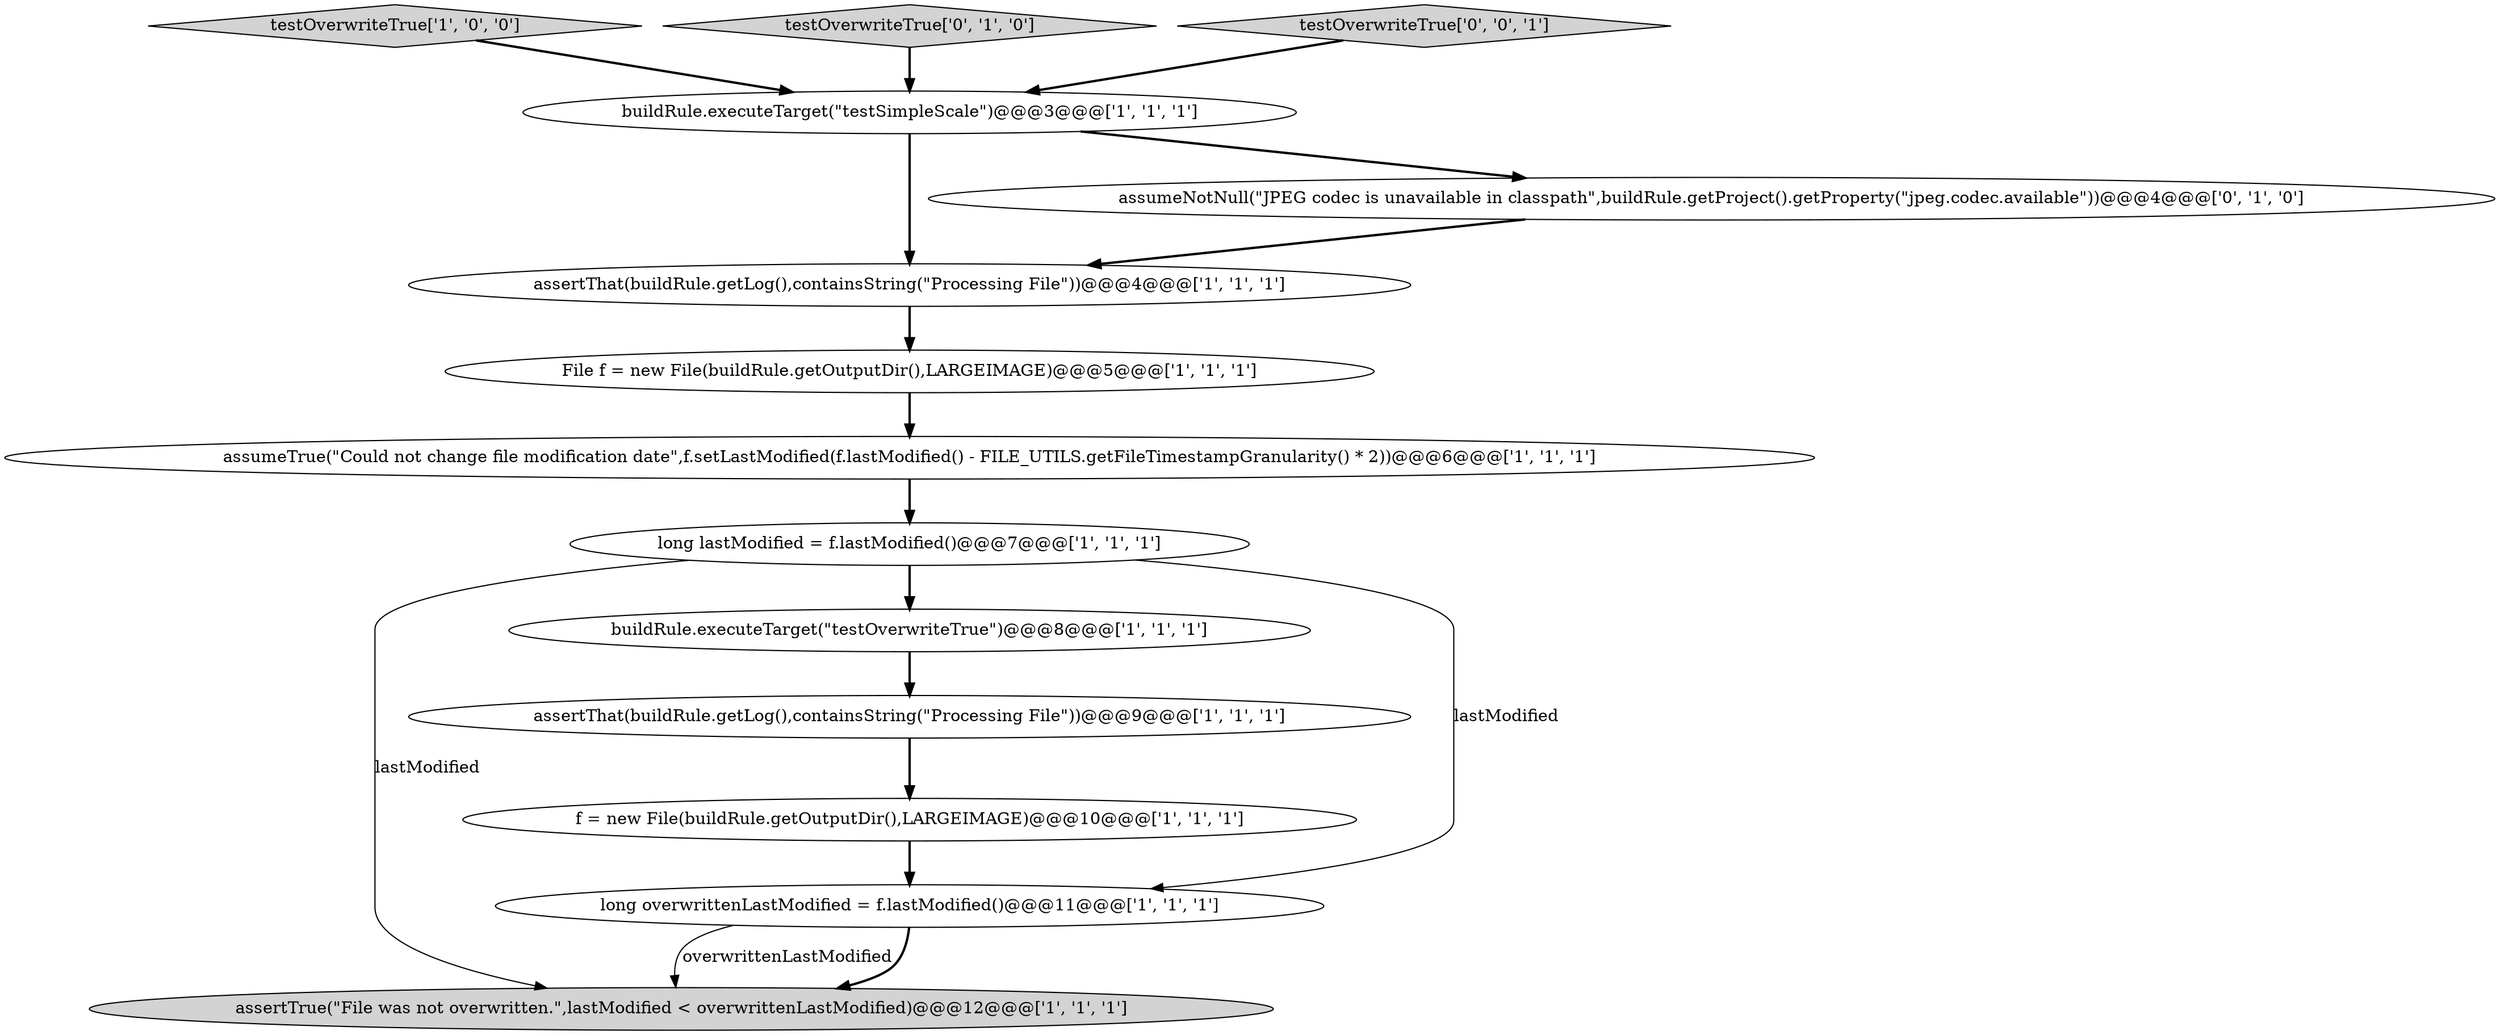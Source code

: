 digraph {
2 [style = filled, label = "File f = new File(buildRule.getOutputDir(),LARGEIMAGE)@@@5@@@['1', '1', '1']", fillcolor = white, shape = ellipse image = "AAA0AAABBB1BBB"];
7 [style = filled, label = "long lastModified = f.lastModified()@@@7@@@['1', '1', '1']", fillcolor = white, shape = ellipse image = "AAA0AAABBB1BBB"];
3 [style = filled, label = "assumeTrue(\"Could not change file modification date\",f.setLastModified(f.lastModified() - FILE_UTILS.getFileTimestampGranularity() * 2))@@@6@@@['1', '1', '1']", fillcolor = white, shape = ellipse image = "AAA0AAABBB1BBB"];
8 [style = filled, label = "assertThat(buildRule.getLog(),containsString(\"Processing File\"))@@@9@@@['1', '1', '1']", fillcolor = white, shape = ellipse image = "AAA0AAABBB1BBB"];
10 [style = filled, label = "testOverwriteTrue['1', '0', '0']", fillcolor = lightgray, shape = diamond image = "AAA0AAABBB1BBB"];
9 [style = filled, label = "buildRule.executeTarget(\"testSimpleScale\")@@@3@@@['1', '1', '1']", fillcolor = white, shape = ellipse image = "AAA0AAABBB1BBB"];
12 [style = filled, label = "testOverwriteTrue['0', '1', '0']", fillcolor = lightgray, shape = diamond image = "AAA0AAABBB2BBB"];
1 [style = filled, label = "assertThat(buildRule.getLog(),containsString(\"Processing File\"))@@@4@@@['1', '1', '1']", fillcolor = white, shape = ellipse image = "AAA0AAABBB1BBB"];
0 [style = filled, label = "f = new File(buildRule.getOutputDir(),LARGEIMAGE)@@@10@@@['1', '1', '1']", fillcolor = white, shape = ellipse image = "AAA0AAABBB1BBB"];
6 [style = filled, label = "assertTrue(\"File was not overwritten.\",lastModified < overwrittenLastModified)@@@12@@@['1', '1', '1']", fillcolor = lightgray, shape = ellipse image = "AAA0AAABBB1BBB"];
11 [style = filled, label = "assumeNotNull(\"JPEG codec is unavailable in classpath\",buildRule.getProject().getProperty(\"jpeg.codec.available\"))@@@4@@@['0', '1', '0']", fillcolor = white, shape = ellipse image = "AAA1AAABBB2BBB"];
4 [style = filled, label = "buildRule.executeTarget(\"testOverwriteTrue\")@@@8@@@['1', '1', '1']", fillcolor = white, shape = ellipse image = "AAA0AAABBB1BBB"];
5 [style = filled, label = "long overwrittenLastModified = f.lastModified()@@@11@@@['1', '1', '1']", fillcolor = white, shape = ellipse image = "AAA0AAABBB1BBB"];
13 [style = filled, label = "testOverwriteTrue['0', '0', '1']", fillcolor = lightgray, shape = diamond image = "AAA0AAABBB3BBB"];
12->9 [style = bold, label=""];
7->5 [style = solid, label="lastModified"];
13->9 [style = bold, label=""];
0->5 [style = bold, label=""];
11->1 [style = bold, label=""];
4->8 [style = bold, label=""];
9->11 [style = bold, label=""];
7->4 [style = bold, label=""];
7->6 [style = solid, label="lastModified"];
9->1 [style = bold, label=""];
3->7 [style = bold, label=""];
1->2 [style = bold, label=""];
8->0 [style = bold, label=""];
5->6 [style = solid, label="overwrittenLastModified"];
5->6 [style = bold, label=""];
10->9 [style = bold, label=""];
2->3 [style = bold, label=""];
}
